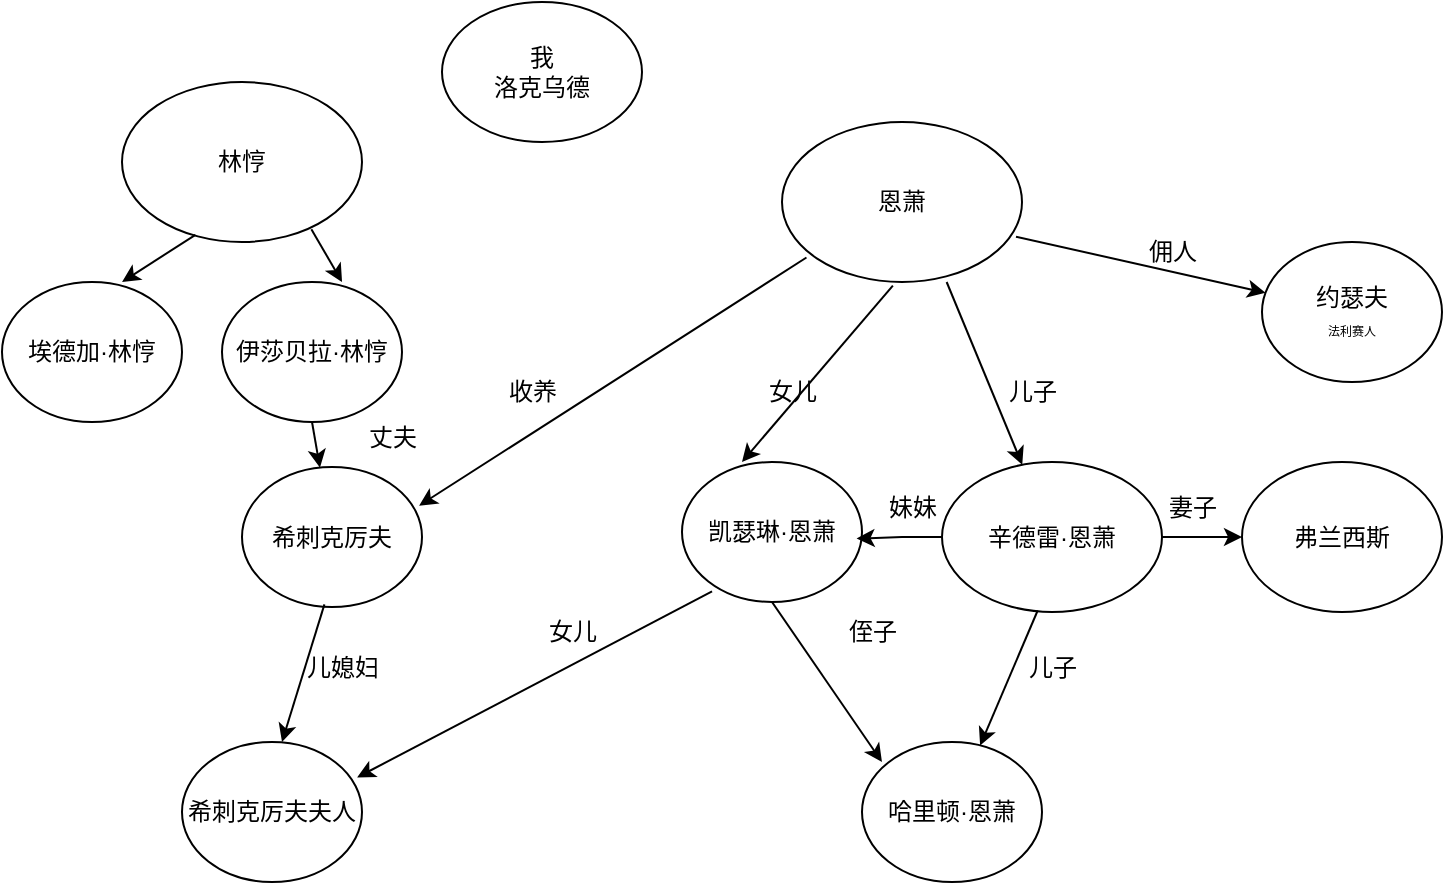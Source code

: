 <mxfile version="26.2.9">
  <diagram name="第 1 页" id="4bK_YgDdg-cwOnrGXVSP">
    <mxGraphModel dx="985" dy="545" grid="1" gridSize="10" guides="1" tooltips="1" connect="1" arrows="1" fold="1" page="1" pageScale="1" pageWidth="827" pageHeight="1169" math="0" shadow="0">
      <root>
        <mxCell id="0" />
        <mxCell id="1" parent="0" />
        <mxCell id="zjPalcLMCPsp1gV1dhXW-2" value="希刺克厉夫" style="ellipse;whiteSpace=wrap;html=1;" parent="1" vertex="1">
          <mxGeometry x="130" y="432.5" width="90" height="70" as="geometry" />
        </mxCell>
        <mxCell id="zjPalcLMCPsp1gV1dhXW-4" value="凯瑟琳·恩萧" style="ellipse;whiteSpace=wrap;html=1;" parent="1" vertex="1">
          <mxGeometry x="350" y="430" width="90" height="70" as="geometry" />
        </mxCell>
        <mxCell id="zjPalcLMCPsp1gV1dhXW-5" value="哈里顿·恩萧" style="ellipse;whiteSpace=wrap;html=1;" parent="1" vertex="1">
          <mxGeometry x="440" y="570" width="90" height="70" as="geometry" />
        </mxCell>
        <mxCell id="zjPalcLMCPsp1gV1dhXW-6" value="" style="endArrow=classic;html=1;rounded=0;exitX=0.5;exitY=1;exitDx=0;exitDy=0;entryX=0.111;entryY=0.143;entryDx=0;entryDy=0;entryPerimeter=0;" parent="1" source="zjPalcLMCPsp1gV1dhXW-4" target="zjPalcLMCPsp1gV1dhXW-5" edge="1">
          <mxGeometry width="50" height="50" relative="1" as="geometry">
            <mxPoint x="320" y="562" as="sourcePoint" />
            <mxPoint x="370" y="512" as="targetPoint" />
          </mxGeometry>
        </mxCell>
        <mxCell id="zjPalcLMCPsp1gV1dhXW-7" value="侄子" style="text;html=1;align=center;verticalAlign=middle;resizable=0;points=[];autosize=1;strokeColor=none;fillColor=none;" parent="1" vertex="1">
          <mxGeometry x="420" y="500" width="50" height="30" as="geometry" />
        </mxCell>
        <mxCell id="zjPalcLMCPsp1gV1dhXW-11" value="希刺克厉夫夫人" style="ellipse;whiteSpace=wrap;html=1;" parent="1" vertex="1">
          <mxGeometry x="100" y="570" width="90" height="70" as="geometry" />
        </mxCell>
        <mxCell id="zjPalcLMCPsp1gV1dhXW-13" value="" style="endArrow=classic;html=1;rounded=0;entryX=0.54;entryY=-0.013;entryDx=0;entryDy=0;entryPerimeter=0;exitX=0.458;exitY=0.981;exitDx=0;exitDy=0;exitPerimeter=0;" parent="1" edge="1" source="zjPalcLMCPsp1gV1dhXW-2">
          <mxGeometry width="50" height="50" relative="1" as="geometry">
            <mxPoint x="151.4" y="500.91" as="sourcePoint" />
            <mxPoint x="150.0" y="570.0" as="targetPoint" />
          </mxGeometry>
        </mxCell>
        <mxCell id="zjPalcLMCPsp1gV1dhXW-15" value="儿媳妇" style="text;html=1;align=center;verticalAlign=middle;resizable=0;points=[];autosize=1;strokeColor=none;fillColor=none;" parent="1" vertex="1">
          <mxGeometry x="150" y="518" width="60" height="30" as="geometry" />
        </mxCell>
        <mxCell id="zjPalcLMCPsp1gV1dhXW-16" value="" style="endArrow=classic;html=1;rounded=0;exitX=0.167;exitY=0.924;exitDx=0;exitDy=0;exitPerimeter=0;entryX=0.973;entryY=0.253;entryDx=0;entryDy=0;entryPerimeter=0;" parent="1" source="zjPalcLMCPsp1gV1dhXW-4" edge="1">
          <mxGeometry width="50" height="50" relative="1" as="geometry">
            <mxPoint x="330" y="550" as="sourcePoint" />
            <mxPoint x="187.57" y="587.71" as="targetPoint" />
          </mxGeometry>
        </mxCell>
        <mxCell id="zjPalcLMCPsp1gV1dhXW-18" value="女儿" style="text;html=1;align=center;verticalAlign=middle;resizable=0;points=[];autosize=1;strokeColor=none;fillColor=none;" parent="1" vertex="1">
          <mxGeometry x="270" y="500" width="50" height="30" as="geometry" />
        </mxCell>
        <mxCell id="zjPalcLMCPsp1gV1dhXW-37" value="" style="edgeStyle=orthogonalEdgeStyle;rounded=0;orthogonalLoop=1;jettySize=auto;html=1;" parent="1" source="zjPalcLMCPsp1gV1dhXW-19" target="zjPalcLMCPsp1gV1dhXW-36" edge="1">
          <mxGeometry relative="1" as="geometry" />
        </mxCell>
        <mxCell id="zjPalcLMCPsp1gV1dhXW-19" value="辛德雷·恩萧" style="ellipse;whiteSpace=wrap;html=1;" parent="1" vertex="1">
          <mxGeometry x="480" y="430" width="110" height="75" as="geometry" />
        </mxCell>
        <mxCell id="zjPalcLMCPsp1gV1dhXW-21" value="" style="endArrow=classic;html=1;rounded=0;exitX=0.435;exitY=0.99;exitDx=0;exitDy=0;exitPerimeter=0;" parent="1" source="zjPalcLMCPsp1gV1dhXW-19" target="zjPalcLMCPsp1gV1dhXW-5" edge="1">
          <mxGeometry width="50" height="50" relative="1" as="geometry">
            <mxPoint x="530" y="570" as="sourcePoint" />
            <mxPoint x="580" y="520" as="targetPoint" />
          </mxGeometry>
        </mxCell>
        <mxCell id="zjPalcLMCPsp1gV1dhXW-22" value="儿子" style="text;html=1;align=center;verticalAlign=middle;resizable=0;points=[];autosize=1;strokeColor=none;fillColor=none;" parent="1" vertex="1">
          <mxGeometry x="510" y="518" width="50" height="30" as="geometry" />
        </mxCell>
        <mxCell id="zjPalcLMCPsp1gV1dhXW-23" value="林悙" style="ellipse;whiteSpace=wrap;html=1;" parent="1" vertex="1">
          <mxGeometry x="70" y="240" width="120" height="80" as="geometry" />
        </mxCell>
        <mxCell id="zjPalcLMCPsp1gV1dhXW-24" value="恩萧" style="ellipse;whiteSpace=wrap;html=1;" parent="1" vertex="1">
          <mxGeometry x="400" y="260" width="120" height="80" as="geometry" />
        </mxCell>
        <mxCell id="zjPalcLMCPsp1gV1dhXW-25" style="edgeStyle=orthogonalEdgeStyle;rounded=0;orthogonalLoop=1;jettySize=auto;html=1;entryX=0.97;entryY=0.547;entryDx=0;entryDy=0;entryPerimeter=0;" parent="1" source="zjPalcLMCPsp1gV1dhXW-19" target="zjPalcLMCPsp1gV1dhXW-4" edge="1">
          <mxGeometry relative="1" as="geometry" />
        </mxCell>
        <mxCell id="zjPalcLMCPsp1gV1dhXW-26" value="妹妹" style="text;html=1;align=center;verticalAlign=middle;resizable=0;points=[];autosize=1;strokeColor=none;fillColor=none;" parent="1" vertex="1">
          <mxGeometry x="440" y="438" width="50" height="30" as="geometry" />
        </mxCell>
        <mxCell id="zjPalcLMCPsp1gV1dhXW-27" value="" style="endArrow=classic;html=1;rounded=0;entryX=0.556;entryY=0;entryDx=0;entryDy=0;entryPerimeter=0;exitX=0.462;exitY=1.023;exitDx=0;exitDy=0;exitPerimeter=0;" parent="1" source="zjPalcLMCPsp1gV1dhXW-24" edge="1">
          <mxGeometry width="50" height="50" relative="1" as="geometry">
            <mxPoint x="431.24" y="376.56" as="sourcePoint" />
            <mxPoint x="380.0" y="430" as="targetPoint" />
          </mxGeometry>
        </mxCell>
        <mxCell id="zjPalcLMCPsp1gV1dhXW-28" value="女儿" style="text;html=1;align=center;verticalAlign=middle;resizable=0;points=[];autosize=1;strokeColor=none;fillColor=none;" parent="1" vertex="1">
          <mxGeometry x="380" y="380" width="50" height="30" as="geometry" />
        </mxCell>
        <mxCell id="zjPalcLMCPsp1gV1dhXW-29" value="" style="endArrow=classic;html=1;rounded=0;exitX=0.686;exitY=1;exitDx=0;exitDy=0;exitPerimeter=0;" parent="1" source="zjPalcLMCPsp1gV1dhXW-24" target="zjPalcLMCPsp1gV1dhXW-19" edge="1">
          <mxGeometry width="50" height="50" relative="1" as="geometry">
            <mxPoint x="451" y="387" as="sourcePoint" />
            <mxPoint x="400" y="440" as="targetPoint" />
          </mxGeometry>
        </mxCell>
        <mxCell id="zjPalcLMCPsp1gV1dhXW-30" value="儿子" style="text;html=1;align=center;verticalAlign=middle;resizable=0;points=[];autosize=1;strokeColor=none;fillColor=none;" parent="1" vertex="1">
          <mxGeometry x="500" y="380" width="50" height="30" as="geometry" />
        </mxCell>
        <mxCell id="zjPalcLMCPsp1gV1dhXW-31" value="" style="endArrow=classic;html=1;rounded=0;entryX=0.984;entryY=0.276;entryDx=0;entryDy=0;entryPerimeter=0;exitX=0.102;exitY=0.847;exitDx=0;exitDy=0;exitPerimeter=0;" parent="1" source="zjPalcLMCPsp1gV1dhXW-24" target="zjPalcLMCPsp1gV1dhXW-2" edge="1">
          <mxGeometry width="50" height="50" relative="1" as="geometry">
            <mxPoint x="441.24" y="386.56" as="sourcePoint" />
            <mxPoint x="390.0" y="440" as="targetPoint" />
          </mxGeometry>
        </mxCell>
        <mxCell id="zjPalcLMCPsp1gV1dhXW-32" value="收养" style="text;html=1;align=center;verticalAlign=middle;resizable=0;points=[];autosize=1;strokeColor=none;fillColor=none;" parent="1" vertex="1">
          <mxGeometry x="250" y="380" width="50" height="30" as="geometry" />
        </mxCell>
        <mxCell id="zjPalcLMCPsp1gV1dhXW-33" value="" style="endArrow=classic;html=1;rounded=0;exitX=0.975;exitY=0.717;exitDx=0;exitDy=0;exitPerimeter=0;" parent="1" source="zjPalcLMCPsp1gV1dhXW-24" target="zjPalcLMCPsp1gV1dhXW-34" edge="1">
          <mxGeometry width="50" height="50" relative="1" as="geometry">
            <mxPoint x="567" y="309" as="sourcePoint" />
            <mxPoint x="620" y="410" as="targetPoint" />
          </mxGeometry>
        </mxCell>
        <mxCell id="zjPalcLMCPsp1gV1dhXW-34" value="约瑟夫&lt;div&gt;&lt;font face=&quot;Times New Roman&quot; style=&quot;font-size: 6px;&quot;&gt;法利赛人&lt;/font&gt;&lt;/div&gt;" style="ellipse;whiteSpace=wrap;html=1;" parent="1" vertex="1">
          <mxGeometry x="640" y="320" width="90" height="70" as="geometry" />
        </mxCell>
        <mxCell id="zjPalcLMCPsp1gV1dhXW-35" value="佣人" style="text;html=1;align=center;verticalAlign=middle;resizable=0;points=[];autosize=1;strokeColor=none;fillColor=none;" parent="1" vertex="1">
          <mxGeometry x="570" y="310" width="50" height="30" as="geometry" />
        </mxCell>
        <mxCell id="zjPalcLMCPsp1gV1dhXW-36" value="弗兰西斯" style="ellipse;whiteSpace=wrap;html=1;" parent="1" vertex="1">
          <mxGeometry x="630" y="430" width="100" height="75" as="geometry" />
        </mxCell>
        <mxCell id="zjPalcLMCPsp1gV1dhXW-38" value="妻子" style="text;html=1;align=center;verticalAlign=middle;resizable=0;points=[];autosize=1;strokeColor=none;fillColor=none;" parent="1" vertex="1">
          <mxGeometry x="580" y="438" width="50" height="30" as="geometry" />
        </mxCell>
        <mxCell id="zjPalcLMCPsp1gV1dhXW-39" value="&lt;div&gt;我&lt;/div&gt;洛克乌德" style="ellipse;whiteSpace=wrap;html=1;" parent="1" vertex="1">
          <mxGeometry x="230" y="200" width="100" height="70" as="geometry" />
        </mxCell>
        <mxCell id="wttjX5rkvk-nlYc2wner-1" value="埃德加·林悙" style="ellipse;whiteSpace=wrap;html=1;" vertex="1" parent="1">
          <mxGeometry x="10" y="340" width="90" height="70" as="geometry" />
        </mxCell>
        <mxCell id="wttjX5rkvk-nlYc2wner-2" value="伊莎贝拉·林悙" style="ellipse;whiteSpace=wrap;html=1;" vertex="1" parent="1">
          <mxGeometry x="120" y="340" width="90" height="70" as="geometry" />
        </mxCell>
        <mxCell id="wttjX5rkvk-nlYc2wner-4" value="" style="endArrow=classic;html=1;rounded=0;exitX=0.5;exitY=1;exitDx=0;exitDy=0;" edge="1" parent="1" source="wttjX5rkvk-nlYc2wner-2" target="zjPalcLMCPsp1gV1dhXW-2">
          <mxGeometry width="50" height="50" relative="1" as="geometry">
            <mxPoint x="50" y="480" as="sourcePoint" />
            <mxPoint x="100" y="430" as="targetPoint" />
          </mxGeometry>
        </mxCell>
        <mxCell id="wttjX5rkvk-nlYc2wner-5" value="丈夫" style="text;html=1;align=center;verticalAlign=middle;resizable=0;points=[];autosize=1;strokeColor=none;fillColor=none;" vertex="1" parent="1">
          <mxGeometry x="180" y="402.5" width="50" height="30" as="geometry" />
        </mxCell>
        <mxCell id="wttjX5rkvk-nlYc2wner-8" value="" style="endArrow=classic;html=1;rounded=0;exitX=0.306;exitY=0.955;exitDx=0;exitDy=0;exitPerimeter=0;entryX=0.667;entryY=0;entryDx=0;entryDy=0;entryPerimeter=0;" edge="1" parent="1" source="zjPalcLMCPsp1gV1dhXW-23" target="wttjX5rkvk-nlYc2wner-1">
          <mxGeometry width="50" height="50" relative="1" as="geometry">
            <mxPoint x="10" y="350" as="sourcePoint" />
            <mxPoint x="60" y="300" as="targetPoint" />
          </mxGeometry>
        </mxCell>
        <mxCell id="wttjX5rkvk-nlYc2wner-9" value="" style="endArrow=classic;html=1;rounded=0;exitX=0.682;exitY=0.955;exitDx=0;exitDy=0;entryX=0.667;entryY=0;entryDx=0;entryDy=0;entryPerimeter=0;exitPerimeter=0;" edge="1" parent="1" target="wttjX5rkvk-nlYc2wner-2">
          <mxGeometry width="50" height="50" relative="1" as="geometry">
            <mxPoint x="164.68" y="313.6" as="sourcePoint" />
            <mxPoint x="185.31" y="340.0" as="targetPoint" />
          </mxGeometry>
        </mxCell>
      </root>
    </mxGraphModel>
  </diagram>
</mxfile>
